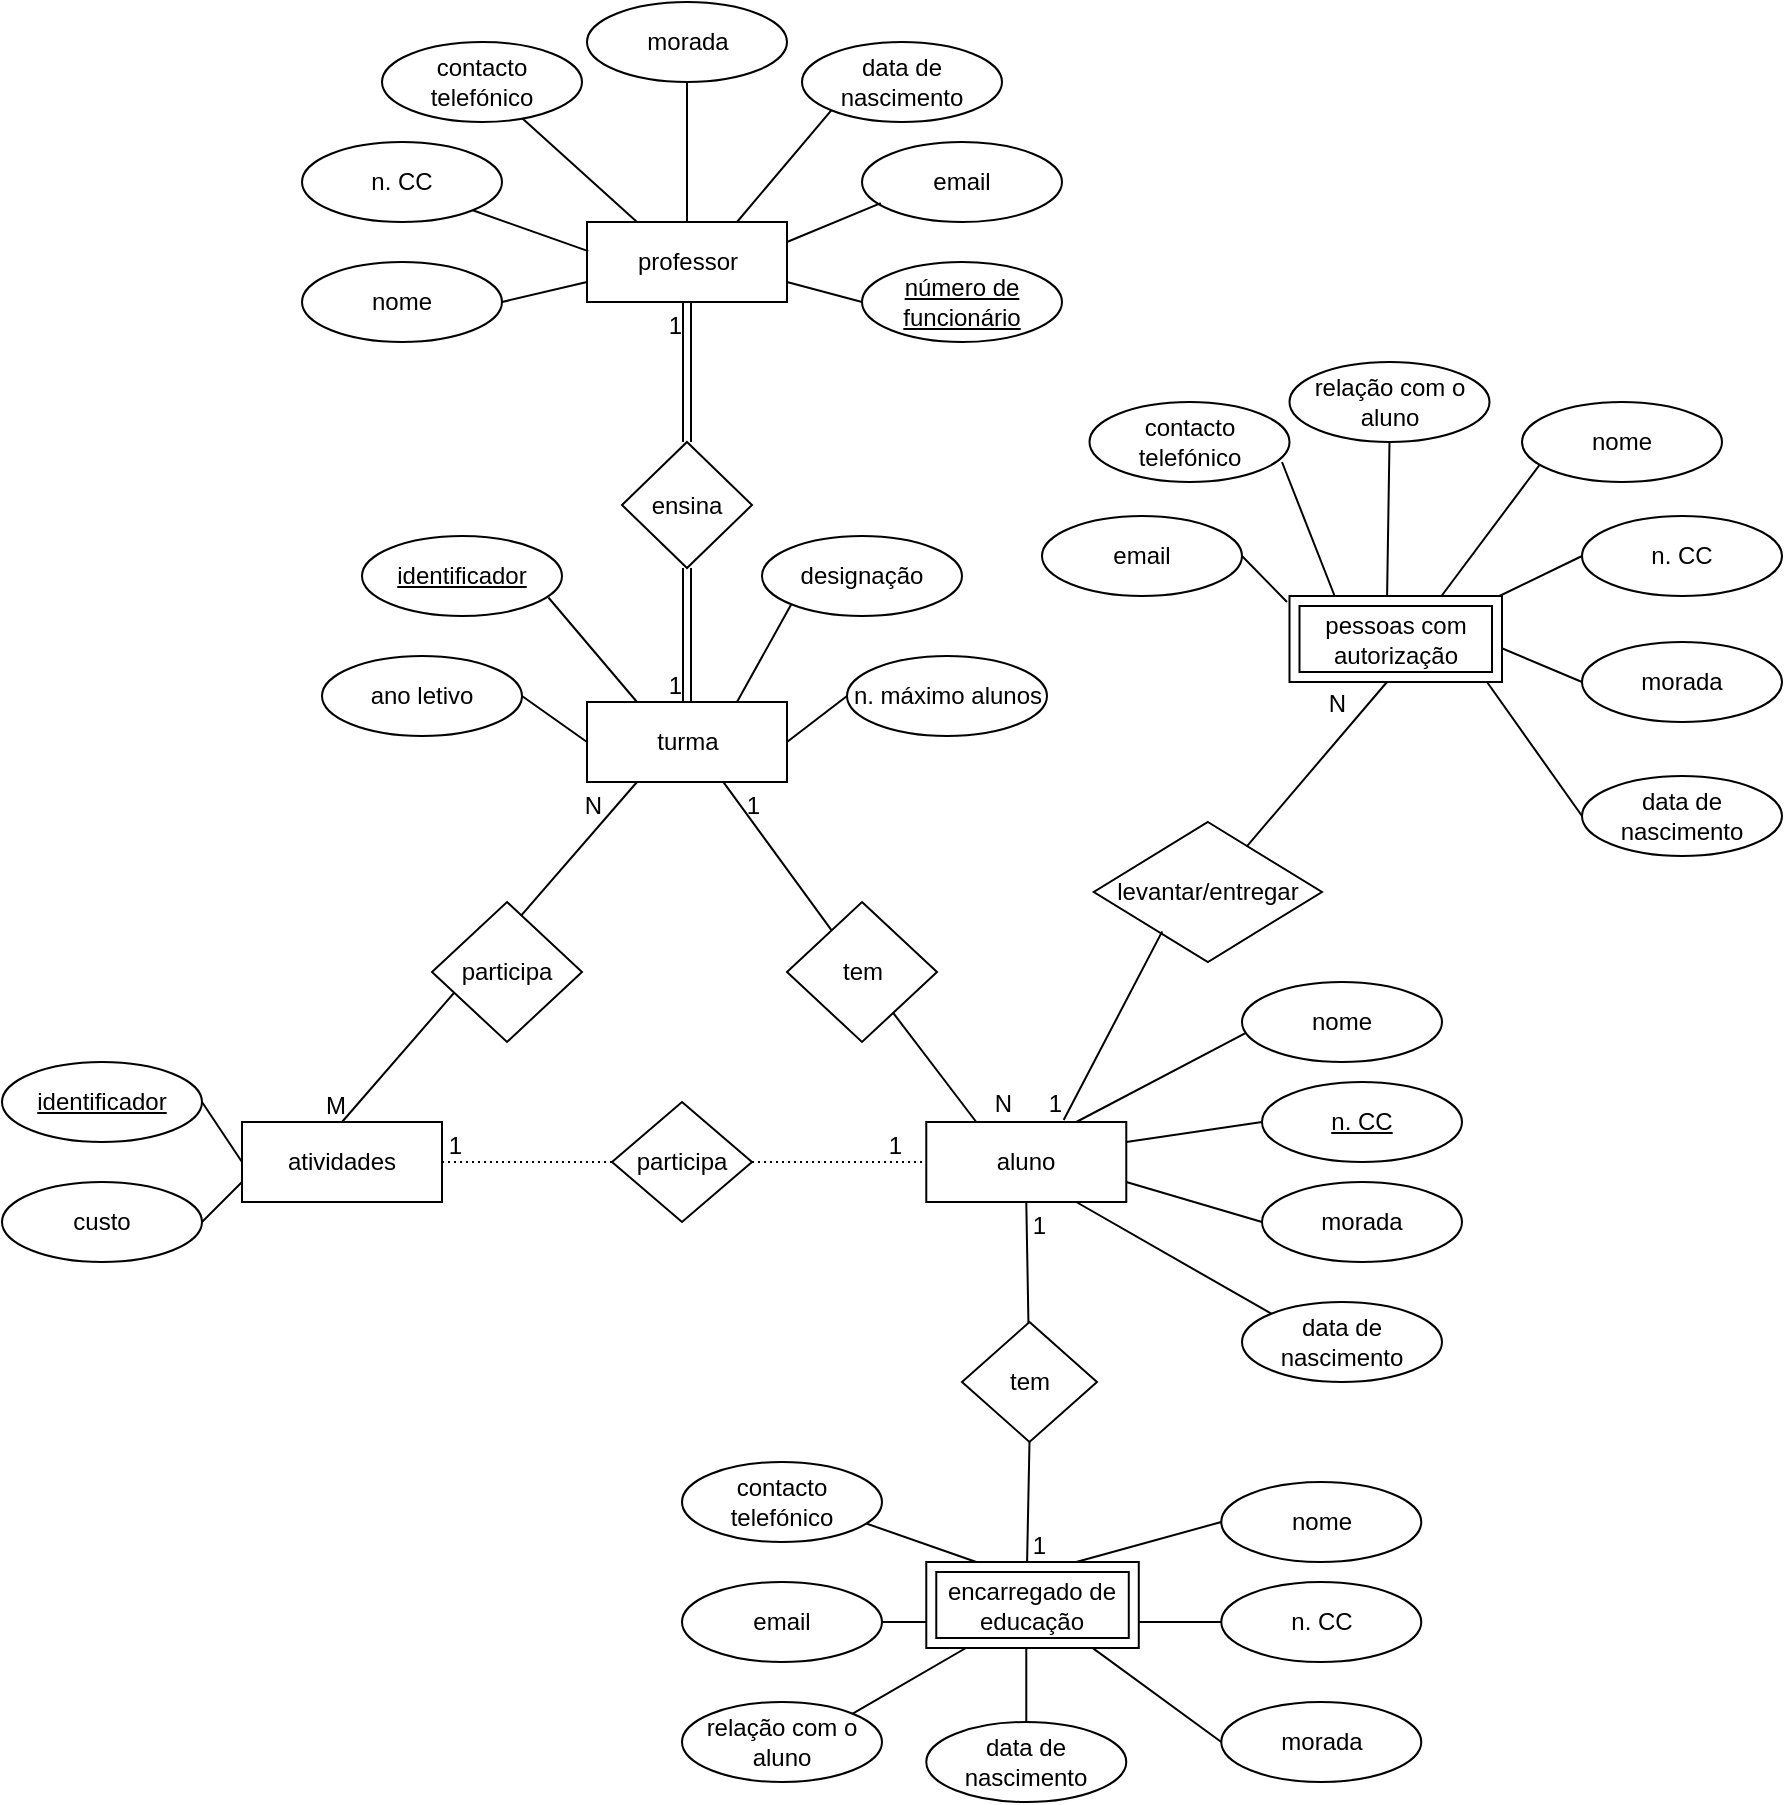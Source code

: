 <mxfile version="20.3.0" type="device"><diagram id="0qxU3n-m_W6CSqhaU0sA" name="Page-1"><mxGraphModel dx="1222" dy="1225" grid="1" gridSize="10" guides="1" tooltips="1" connect="1" arrows="1" fold="1" page="1" pageScale="1" pageWidth="2336" pageHeight="1654" math="0" shadow="0"><root><mxCell id="0"/><mxCell id="1" parent="0"/><mxCell id="j-tjDOw5cH_bUzpQP-ea-5" value="turma" style="whiteSpace=wrap;html=1;align=center;" parent="1" vertex="1"><mxGeometry x="1562.5" y="870" width="100" height="40" as="geometry"/></mxCell><mxCell id="j-tjDOw5cH_bUzpQP-ea-11" value="ano letivo" style="ellipse;whiteSpace=wrap;html=1;align=center;" parent="1" vertex="1"><mxGeometry x="1430" y="847" width="100" height="40" as="geometry"/></mxCell><mxCell id="j-tjDOw5cH_bUzpQP-ea-12" value="designação" style="ellipse;whiteSpace=wrap;html=1;align=center;" parent="1" vertex="1"><mxGeometry x="1650" y="787" width="100" height="40" as="geometry"/></mxCell><mxCell id="j-tjDOw5cH_bUzpQP-ea-14" value="n. máximo alunos" style="ellipse;whiteSpace=wrap;html=1;align=center;" parent="1" vertex="1"><mxGeometry x="1692.5" y="847" width="100" height="40" as="geometry"/></mxCell><mxCell id="j-tjDOw5cH_bUzpQP-ea-15" value="&lt;u&gt;identificador&lt;/u&gt;" style="ellipse;whiteSpace=wrap;html=1;align=center;" parent="1" vertex="1"><mxGeometry x="1450" y="787" width="100" height="40" as="geometry"/></mxCell><mxCell id="j-tjDOw5cH_bUzpQP-ea-18" value="atividades" style="whiteSpace=wrap;html=1;align=center;" parent="1" vertex="1"><mxGeometry x="1390" y="1080" width="100" height="40" as="geometry"/></mxCell><mxCell id="j-tjDOw5cH_bUzpQP-ea-24" value="&lt;u&gt;identificador&lt;/u&gt;" style="ellipse;whiteSpace=wrap;html=1;align=center;" parent="1" vertex="1"><mxGeometry x="1270" y="1050" width="100" height="40" as="geometry"/></mxCell><mxCell id="j-tjDOw5cH_bUzpQP-ea-25" value="custo" style="ellipse;whiteSpace=wrap;html=1;align=center;" parent="1" vertex="1"><mxGeometry x="1270" y="1110" width="100" height="40" as="geometry"/></mxCell><mxCell id="j-tjDOw5cH_bUzpQP-ea-26" value="" style="endArrow=none;html=1;rounded=0;exitX=1;exitY=0.5;exitDx=0;exitDy=0;entryX=0;entryY=0.5;entryDx=0;entryDy=0;" parent="1" source="j-tjDOw5cH_bUzpQP-ea-24" target="j-tjDOw5cH_bUzpQP-ea-18" edge="1"><mxGeometry relative="1" as="geometry"><mxPoint x="1260" y="870" as="sourcePoint"/><mxPoint x="1440" y="960" as="targetPoint"/></mxGeometry></mxCell><mxCell id="j-tjDOw5cH_bUzpQP-ea-27" value="" style="endArrow=none;html=1;rounded=0;exitX=1;exitY=0.5;exitDx=0;exitDy=0;entryX=0;entryY=0.75;entryDx=0;entryDy=0;" parent="1" source="j-tjDOw5cH_bUzpQP-ea-25" target="j-tjDOw5cH_bUzpQP-ea-18" edge="1"><mxGeometry relative="1" as="geometry"><mxPoint x="1450" y="960" as="sourcePoint"/><mxPoint x="1440" y="980" as="targetPoint"/></mxGeometry></mxCell><mxCell id="j-tjDOw5cH_bUzpQP-ea-32" value="aluno&lt;br&gt;" style="whiteSpace=wrap;html=1;align=center;" parent="1" vertex="1"><mxGeometry x="1732.14" y="1080" width="100" height="40" as="geometry"/></mxCell><mxCell id="j-tjDOw5cH_bUzpQP-ea-33" value="tem" style="rhombus;whiteSpace=wrap;html=1;" parent="1" vertex="1"><mxGeometry x="1662.5" y="970" width="75" height="70" as="geometry"/></mxCell><mxCell id="j-tjDOw5cH_bUzpQP-ea-43" value="" style="endArrow=none;html=1;rounded=0;entryX=0.683;entryY=1.004;entryDx=0;entryDy=0;entryPerimeter=0;" parent="1" source="j-tjDOw5cH_bUzpQP-ea-33" target="j-tjDOw5cH_bUzpQP-ea-5" edge="1"><mxGeometry relative="1" as="geometry"><mxPoint x="1762.45" y="875" as="sourcePoint"/><mxPoint x="1669.95" y="800" as="targetPoint"/></mxGeometry></mxCell><mxCell id="j-tjDOw5cH_bUzpQP-ea-44" value="1" style="resizable=0;html=1;align=right;verticalAlign=bottom;" parent="j-tjDOw5cH_bUzpQP-ea-43" connectable="0" vertex="1"><mxGeometry x="1" relative="1" as="geometry"><mxPoint x="19" y="20" as="offset"/></mxGeometry></mxCell><mxCell id="j-tjDOw5cH_bUzpQP-ea-45" value="" style="endArrow=none;html=1;rounded=0;entryX=0.25;entryY=0;entryDx=0;entryDy=0;" parent="1" source="j-tjDOw5cH_bUzpQP-ea-33" target="j-tjDOw5cH_bUzpQP-ea-32" edge="1"><mxGeometry relative="1" as="geometry"><mxPoint x="1775" y="950" as="sourcePoint"/><mxPoint x="1750" y="840" as="targetPoint"/></mxGeometry></mxCell><mxCell id="j-tjDOw5cH_bUzpQP-ea-46" value="N" style="resizable=0;html=1;align=right;verticalAlign=bottom;" parent="j-tjDOw5cH_bUzpQP-ea-45" connectable="0" vertex="1"><mxGeometry x="1" relative="1" as="geometry"><mxPoint x="18" as="offset"/></mxGeometry></mxCell><mxCell id="j-tjDOw5cH_bUzpQP-ea-49" value="" style="endArrow=none;html=1;rounded=0;exitX=0.5;exitY=1;exitDx=0;exitDy=0;startArrow=none;" parent="1" source="j-tjDOw5cH_bUzpQP-ea-48" edge="1"><mxGeometry width="50" height="50" relative="1" as="geometry"><mxPoint x="1719.64" y="1040" as="sourcePoint"/><mxPoint x="1782.542" y="1300" as="targetPoint"/></mxGeometry></mxCell><mxCell id="j-tjDOw5cH_bUzpQP-ea-53" value="data de nascimento" style="ellipse;whiteSpace=wrap;html=1;align=center;" parent="1" vertex="1"><mxGeometry x="1890.0" y="1170" width="100" height="40" as="geometry"/></mxCell><mxCell id="j-tjDOw5cH_bUzpQP-ea-58" value="" style="endArrow=none;html=1;rounded=0;entryX=0.75;entryY=1;entryDx=0;entryDy=0;exitX=0;exitY=0;exitDx=0;exitDy=0;" parent="1" source="j-tjDOw5cH_bUzpQP-ea-53" target="j-tjDOw5cH_bUzpQP-ea-32" edge="1"><mxGeometry width="50" height="50" relative="1" as="geometry"><mxPoint x="1900" y="1170" as="sourcePoint"/><mxPoint x="1849.64" y="1220" as="targetPoint"/></mxGeometry></mxCell><mxCell id="j-tjDOw5cH_bUzpQP-ea-65" value="email" style="ellipse;whiteSpace=wrap;html=1;align=center;" parent="1" vertex="1"><mxGeometry x="1610" y="1310" width="100" height="40" as="geometry"/></mxCell><mxCell id="j-tjDOw5cH_bUzpQP-ea-66" value="n. CC" style="ellipse;whiteSpace=wrap;html=1;align=center;" parent="1" vertex="1"><mxGeometry x="1879.64" y="1310" width="100" height="40" as="geometry"/></mxCell><mxCell id="j-tjDOw5cH_bUzpQP-ea-67" value="morada" style="ellipse;whiteSpace=wrap;html=1;align=center;" parent="1" vertex="1"><mxGeometry x="1879.64" y="1370" width="100" height="40" as="geometry"/></mxCell><mxCell id="j-tjDOw5cH_bUzpQP-ea-68" value="nome" style="ellipse;whiteSpace=wrap;html=1;align=center;" parent="1" vertex="1"><mxGeometry x="1879.64" y="1260" width="100" height="40" as="geometry"/></mxCell><mxCell id="j-tjDOw5cH_bUzpQP-ea-69" value="data de nascimento" style="ellipse;whiteSpace=wrap;html=1;align=center;" parent="1" vertex="1"><mxGeometry x="1732.14" y="1380" width="100" height="40" as="geometry"/></mxCell><mxCell id="j-tjDOw5cH_bUzpQP-ea-71" value="" style="endArrow=none;html=1;rounded=0;exitX=0;exitY=0.5;exitDx=0;exitDy=0;entryX=0.75;entryY=0;entryDx=0;entryDy=0;" parent="1" source="j-tjDOw5cH_bUzpQP-ea-68" edge="1"><mxGeometry width="50" height="50" relative="1" as="geometry"><mxPoint x="1719.64" y="1370" as="sourcePoint"/><mxPoint x="1807.14" y="1300" as="targetPoint"/></mxGeometry></mxCell><mxCell id="j-tjDOw5cH_bUzpQP-ea-72" value="" style="endArrow=none;html=1;rounded=0;exitX=0;exitY=0.5;exitDx=0;exitDy=0;entryX=1;entryY=0.75;entryDx=0;entryDy=0;" parent="1" source="j-tjDOw5cH_bUzpQP-ea-66" edge="1"><mxGeometry width="50" height="50" relative="1" as="geometry"><mxPoint x="1889.64" y="1310" as="sourcePoint"/><mxPoint x="1832.14" y="1330" as="targetPoint"/></mxGeometry></mxCell><mxCell id="j-tjDOw5cH_bUzpQP-ea-73" value="" style="endArrow=none;html=1;rounded=0;entryX=0;entryY=0.5;entryDx=0;entryDy=0;exitX=0.807;exitY=1.03;exitDx=0;exitDy=0;exitPerimeter=0;" parent="1" target="j-tjDOw5cH_bUzpQP-ea-67" edge="1"><mxGeometry width="50" height="50" relative="1" as="geometry"><mxPoint x="1812.84" y="1341.2" as="sourcePoint"/><mxPoint x="1869.64" y="1320" as="targetPoint"/></mxGeometry></mxCell><mxCell id="j-tjDOw5cH_bUzpQP-ea-74" value="" style="endArrow=none;html=1;rounded=0;entryX=0.5;entryY=1;entryDx=0;entryDy=0;" parent="1" source="j-tjDOw5cH_bUzpQP-ea-69" edge="1"><mxGeometry width="50" height="50" relative="1" as="geometry"><mxPoint x="1909.64" y="1330" as="sourcePoint"/><mxPoint x="1782.14" y="1340" as="targetPoint"/></mxGeometry></mxCell><mxCell id="j-tjDOw5cH_bUzpQP-ea-78" value="" style="endArrow=none;html=1;rounded=0;exitX=0.25;exitY=0;exitDx=0;exitDy=0;" parent="1" edge="1"><mxGeometry relative="1" as="geometry"><mxPoint x="1757.14" y="1300" as="sourcePoint"/><mxPoint x="1700" y="1280" as="targetPoint"/></mxGeometry></mxCell><mxCell id="j-tjDOw5cH_bUzpQP-ea-83" value="contacto telefónico" style="ellipse;whiteSpace=wrap;html=1;align=center;" parent="1" vertex="1"><mxGeometry x="1813.75" y="720" width="100" height="40" as="geometry"/></mxCell><mxCell id="j-tjDOw5cH_bUzpQP-ea-84" value="email" style="ellipse;whiteSpace=wrap;html=1;align=center;" parent="1" vertex="1"><mxGeometry x="1790" y="777" width="100" height="40" as="geometry"/></mxCell><mxCell id="j-tjDOw5cH_bUzpQP-ea-85" value="n. CC" style="ellipse;whiteSpace=wrap;html=1;align=center;" parent="1" vertex="1"><mxGeometry x="2060" y="777" width="100" height="40" as="geometry"/></mxCell><mxCell id="j-tjDOw5cH_bUzpQP-ea-86" value="morada" style="ellipse;whiteSpace=wrap;html=1;align=center;" parent="1" vertex="1"><mxGeometry x="2060" y="840" width="100" height="40" as="geometry"/></mxCell><mxCell id="j-tjDOw5cH_bUzpQP-ea-87" value="nome" style="ellipse;whiteSpace=wrap;html=1;align=center;" parent="1" vertex="1"><mxGeometry x="2030" y="720" width="100" height="40" as="geometry"/></mxCell><mxCell id="j-tjDOw5cH_bUzpQP-ea-88" value="data de nascimento" style="ellipse;whiteSpace=wrap;html=1;align=center;" parent="1" vertex="1"><mxGeometry x="2060" y="907" width="100" height="40" as="geometry"/></mxCell><mxCell id="j-tjDOw5cH_bUzpQP-ea-90" value="" style="endArrow=none;html=1;rounded=0;exitX=0.087;exitY=0.788;exitDx=0;exitDy=0;entryX=0.75;entryY=0;entryDx=0;entryDy=0;exitPerimeter=0;" parent="1" source="j-tjDOw5cH_bUzpQP-ea-87" edge="1"><mxGeometry width="50" height="50" relative="1" as="geometry"><mxPoint x="1900" y="890" as="sourcePoint"/><mxPoint x="1987.5" y="820" as="targetPoint"/></mxGeometry></mxCell><mxCell id="j-tjDOw5cH_bUzpQP-ea-91" value="" style="endArrow=none;html=1;rounded=0;exitX=0;exitY=0.5;exitDx=0;exitDy=0;entryX=1;entryY=0;entryDx=0;entryDy=0;" parent="1" source="j-tjDOw5cH_bUzpQP-ea-85" edge="1"><mxGeometry width="50" height="50" relative="1" as="geometry"><mxPoint x="2070" y="830" as="sourcePoint"/><mxPoint x="2012.5" y="820" as="targetPoint"/></mxGeometry></mxCell><mxCell id="j-tjDOw5cH_bUzpQP-ea-92" value="" style="endArrow=none;html=1;rounded=0;entryX=0;entryY=0.5;entryDx=0;entryDy=0;exitX=1;exitY=0.5;exitDx=0;exitDy=0;" parent="1" target="j-tjDOw5cH_bUzpQP-ea-86" edge="1"><mxGeometry width="50" height="50" relative="1" as="geometry"><mxPoint x="2012.5" y="840" as="sourcePoint"/><mxPoint x="2050" y="840" as="targetPoint"/></mxGeometry></mxCell><mxCell id="j-tjDOw5cH_bUzpQP-ea-93" value="" style="endArrow=none;html=1;rounded=0;exitX=0;exitY=0.5;exitDx=0;exitDy=0;entryX=1;entryY=1;entryDx=0;entryDy=0;" parent="1" source="j-tjDOw5cH_bUzpQP-ea-88" edge="1"><mxGeometry width="50" height="50" relative="1" as="geometry"><mxPoint x="2090" y="850" as="sourcePoint"/><mxPoint x="2012.5" y="860" as="targetPoint"/></mxGeometry></mxCell><mxCell id="j-tjDOw5cH_bUzpQP-ea-95" value="" style="endArrow=none;html=1;rounded=0;exitX=0.25;exitY=0;exitDx=0;exitDy=0;" parent="1" edge="1"><mxGeometry relative="1" as="geometry"><mxPoint x="1937.5" y="820" as="sourcePoint"/><mxPoint x="1910" y="750" as="targetPoint"/></mxGeometry></mxCell><mxCell id="j-tjDOw5cH_bUzpQP-ea-96" value="" style="endArrow=none;html=1;rounded=0;exitX=0;exitY=0;exitDx=0;exitDy=0;entryX=1;entryY=0.5;entryDx=0;entryDy=0;" parent="1" target="j-tjDOw5cH_bUzpQP-ea-84" edge="1"><mxGeometry relative="1" as="geometry"><mxPoint x="1912.5" y="820" as="sourcePoint"/><mxPoint x="1870" y="870" as="targetPoint"/></mxGeometry></mxCell><mxCell id="j-tjDOw5cH_bUzpQP-ea-97" value="" style="endArrow=none;html=1;rounded=0;entryX=0.5;entryY=1;entryDx=0;entryDy=0;" parent="1" source="j-tjDOw5cH_bUzpQP-ea-99" edge="1"><mxGeometry relative="1" as="geometry"><mxPoint x="1872.5" y="950" as="sourcePoint"/><mxPoint x="1962.5" y="860" as="targetPoint"/></mxGeometry></mxCell><mxCell id="j-tjDOw5cH_bUzpQP-ea-98" value="N" style="resizable=0;html=1;align=right;verticalAlign=bottom;" parent="j-tjDOw5cH_bUzpQP-ea-97" connectable="0" vertex="1"><mxGeometry x="1" relative="1" as="geometry"><mxPoint x="-20" y="20" as="offset"/></mxGeometry></mxCell><mxCell id="j-tjDOw5cH_bUzpQP-ea-99" value="levantar/entregar" style="rhombus;whiteSpace=wrap;html=1;" parent="1" vertex="1"><mxGeometry x="1815.89" y="930" width="114.11" height="70" as="geometry"/></mxCell><mxCell id="j-tjDOw5cH_bUzpQP-ea-100" value="" style="endArrow=none;html=1;rounded=0;entryX=0.687;entryY=-0.025;entryDx=0;entryDy=0;entryPerimeter=0;exitX=0.3;exitY=0.781;exitDx=0;exitDy=0;exitPerimeter=0;" parent="1" source="j-tjDOw5cH_bUzpQP-ea-99" target="j-tjDOw5cH_bUzpQP-ea-32" edge="1"><mxGeometry relative="1" as="geometry"><mxPoint x="1860" y="990" as="sourcePoint"/><mxPoint x="1880" y="950" as="targetPoint"/></mxGeometry></mxCell><mxCell id="j-tjDOw5cH_bUzpQP-ea-101" value="1" style="resizable=0;html=1;align=right;verticalAlign=bottom;" parent="j-tjDOw5cH_bUzpQP-ea-100" connectable="0" vertex="1"><mxGeometry x="1" relative="1" as="geometry"/></mxCell><mxCell id="j-tjDOw5cH_bUzpQP-ea-102" value="relação com o aluno" style="ellipse;whiteSpace=wrap;html=1;align=center;" parent="1" vertex="1"><mxGeometry x="1610" y="1370" width="100" height="40" as="geometry"/></mxCell><mxCell id="j-tjDOw5cH_bUzpQP-ea-103" value="relação com o aluno" style="ellipse;whiteSpace=wrap;html=1;align=center;" parent="1" vertex="1"><mxGeometry x="1913.75" y="700" width="100" height="40" as="geometry"/></mxCell><mxCell id="j-tjDOw5cH_bUzpQP-ea-104" value="" style="endArrow=none;html=1;rounded=0;entryX=0.5;entryY=1;entryDx=0;entryDy=0;exitX=0.5;exitY=0;exitDx=0;exitDy=0;" parent="1" target="j-tjDOw5cH_bUzpQP-ea-103" edge="1"><mxGeometry relative="1" as="geometry"><mxPoint x="1962.5" y="820" as="sourcePoint"/><mxPoint x="1923.75" y="750" as="targetPoint"/></mxGeometry></mxCell><mxCell id="j-tjDOw5cH_bUzpQP-ea-105" value="" style="endArrow=none;html=1;rounded=0;entryX=1;entryY=0.5;entryDx=0;entryDy=0;exitX=0;exitY=0.75;exitDx=0;exitDy=0;" parent="1" target="j-tjDOw5cH_bUzpQP-ea-65" edge="1"><mxGeometry relative="1" as="geometry"><mxPoint x="1732.14" y="1330" as="sourcePoint"/><mxPoint x="1747.8" y="1351.52" as="targetPoint"/></mxGeometry></mxCell><mxCell id="j-tjDOw5cH_bUzpQP-ea-106" value="participa" style="rhombus;whiteSpace=wrap;html=1;" parent="1" vertex="1"><mxGeometry x="1575" y="1070" width="70" height="60" as="geometry"/></mxCell><mxCell id="j-tjDOw5cH_bUzpQP-ea-107" value="" style="endArrow=none;html=1;rounded=0;dashed=1;dashPattern=1 2;entryX=0;entryY=0.5;entryDx=0;entryDy=0;" parent="1" source="j-tjDOw5cH_bUzpQP-ea-106" target="j-tjDOw5cH_bUzpQP-ea-32" edge="1"><mxGeometry relative="1" as="geometry"><mxPoint x="1720" y="1060" as="sourcePoint"/><mxPoint x="1880" y="950" as="targetPoint"/></mxGeometry></mxCell><mxCell id="j-tjDOw5cH_bUzpQP-ea-108" value="1" style="resizable=0;html=1;align=right;verticalAlign=bottom;" parent="j-tjDOw5cH_bUzpQP-ea-107" connectable="0" vertex="1"><mxGeometry x="1" relative="1" as="geometry"><mxPoint x="-12" as="offset"/></mxGeometry></mxCell><mxCell id="j-tjDOw5cH_bUzpQP-ea-109" value="" style="endArrow=none;html=1;rounded=0;dashed=1;dashPattern=1 2;exitX=0;exitY=0.5;exitDx=0;exitDy=0;entryX=1;entryY=0.5;entryDx=0;entryDy=0;" parent="1" source="j-tjDOw5cH_bUzpQP-ea-106" target="j-tjDOw5cH_bUzpQP-ea-18" edge="1"><mxGeometry relative="1" as="geometry"><mxPoint x="1690" y="910" as="sourcePoint"/><mxPoint x="1850" y="910" as="targetPoint"/></mxGeometry></mxCell><mxCell id="j-tjDOw5cH_bUzpQP-ea-110" value="1" style="resizable=0;html=1;align=right;verticalAlign=bottom;" parent="j-tjDOw5cH_bUzpQP-ea-109" connectable="0" vertex="1"><mxGeometry x="1" relative="1" as="geometry"><mxPoint x="10" as="offset"/></mxGeometry></mxCell><mxCell id="j-tjDOw5cH_bUzpQP-ea-114" value="professor" style="whiteSpace=wrap;html=1;align=center;" parent="1" vertex="1"><mxGeometry x="1562.5" y="630" width="100" height="40" as="geometry"/></mxCell><mxCell id="j-tjDOw5cH_bUzpQP-ea-115" value="contacto telefónico" style="ellipse;whiteSpace=wrap;html=1;align=center;" parent="1" vertex="1"><mxGeometry x="1460" y="540" width="100" height="40" as="geometry"/></mxCell><mxCell id="j-tjDOw5cH_bUzpQP-ea-116" value="email" style="ellipse;whiteSpace=wrap;html=1;align=center;" parent="1" vertex="1"><mxGeometry x="1700" y="590" width="100" height="40" as="geometry"/></mxCell><mxCell id="j-tjDOw5cH_bUzpQP-ea-117" value="n. CC" style="ellipse;whiteSpace=wrap;html=1;align=center;" parent="1" vertex="1"><mxGeometry x="1420" y="590" width="100" height="40" as="geometry"/></mxCell><mxCell id="j-tjDOw5cH_bUzpQP-ea-118" value="morada" style="ellipse;whiteSpace=wrap;html=1;align=center;" parent="1" vertex="1"><mxGeometry x="1562.5" y="520" width="100" height="40" as="geometry"/></mxCell><mxCell id="j-tjDOw5cH_bUzpQP-ea-119" value="nome" style="ellipse;whiteSpace=wrap;html=1;align=center;" parent="1" vertex="1"><mxGeometry x="1420" y="650" width="100" height="40" as="geometry"/></mxCell><mxCell id="j-tjDOw5cH_bUzpQP-ea-120" value="data de nascimento" style="ellipse;whiteSpace=wrap;html=1;align=center;" parent="1" vertex="1"><mxGeometry x="1670" y="540" width="100" height="40" as="geometry"/></mxCell><mxCell id="j-tjDOw5cH_bUzpQP-ea-121" value="" style="endArrow=none;html=1;rounded=0;exitX=1;exitY=0.5;exitDx=0;exitDy=0;entryX=0;entryY=0.75;entryDx=0;entryDy=0;" parent="1" source="j-tjDOw5cH_bUzpQP-ea-119" target="j-tjDOw5cH_bUzpQP-ea-114" edge="1"><mxGeometry width="50" height="50" relative="1" as="geometry"><mxPoint x="1550" y="700" as="sourcePoint"/><mxPoint x="1560" y="650" as="targetPoint"/></mxGeometry></mxCell><mxCell id="j-tjDOw5cH_bUzpQP-ea-122" value="" style="endArrow=none;html=1;rounded=0;exitX=1;exitY=1;exitDx=0;exitDy=0;entryX=0.006;entryY=0.364;entryDx=0;entryDy=0;entryPerimeter=0;" parent="1" source="j-tjDOw5cH_bUzpQP-ea-117" target="j-tjDOw5cH_bUzpQP-ea-114" edge="1"><mxGeometry width="50" height="50" relative="1" as="geometry"><mxPoint x="1720" y="640" as="sourcePoint"/><mxPoint x="1670" y="630" as="targetPoint"/></mxGeometry></mxCell><mxCell id="j-tjDOw5cH_bUzpQP-ea-123" value="" style="endArrow=none;html=1;rounded=0;entryX=0.5;entryY=1;entryDx=0;entryDy=0;exitX=0.5;exitY=0;exitDx=0;exitDy=0;" parent="1" source="j-tjDOw5cH_bUzpQP-ea-114" target="j-tjDOw5cH_bUzpQP-ea-118" edge="1"><mxGeometry width="50" height="50" relative="1" as="geometry"><mxPoint x="1680" y="730" as="sourcePoint"/><mxPoint x="1700" y="650" as="targetPoint"/></mxGeometry></mxCell><mxCell id="j-tjDOw5cH_bUzpQP-ea-124" value="" style="endArrow=none;html=1;rounded=0;exitX=0;exitY=1;exitDx=0;exitDy=0;entryX=0.75;entryY=0;entryDx=0;entryDy=0;" parent="1" source="j-tjDOw5cH_bUzpQP-ea-120" target="j-tjDOw5cH_bUzpQP-ea-114" edge="1"><mxGeometry width="50" height="50" relative="1" as="geometry"><mxPoint x="1740" y="660" as="sourcePoint"/><mxPoint x="1680" y="780" as="targetPoint"/></mxGeometry></mxCell><mxCell id="j-tjDOw5cH_bUzpQP-ea-125" value="" style="endArrow=none;html=1;rounded=0;exitX=0.25;exitY=0;exitDx=0;exitDy=0;" parent="1" source="j-tjDOw5cH_bUzpQP-ea-114" target="j-tjDOw5cH_bUzpQP-ea-115" edge="1"><mxGeometry relative="1" as="geometry"><mxPoint x="1560" y="640" as="sourcePoint"/><mxPoint x="1560" y="560" as="targetPoint"/></mxGeometry></mxCell><mxCell id="j-tjDOw5cH_bUzpQP-ea-126" value="" style="endArrow=none;html=1;rounded=0;entryX=1;entryY=0.25;entryDx=0;entryDy=0;exitX=0.094;exitY=0.764;exitDx=0;exitDy=0;exitPerimeter=0;" parent="1" source="j-tjDOw5cH_bUzpQP-ea-116" target="j-tjDOw5cH_bUzpQP-ea-114" edge="1"><mxGeometry relative="1" as="geometry"><mxPoint x="1800" y="530" as="sourcePoint"/><mxPoint x="1520" y="680" as="targetPoint"/></mxGeometry></mxCell><mxCell id="j-tjDOw5cH_bUzpQP-ea-131" value="&lt;u&gt;número de funcionário&lt;/u&gt;" style="ellipse;whiteSpace=wrap;html=1;align=center;" parent="1" vertex="1"><mxGeometry x="1700" y="650" width="100" height="40" as="geometry"/></mxCell><mxCell id="j-tjDOw5cH_bUzpQP-ea-132" value="" style="endArrow=none;html=1;rounded=0;entryX=1;entryY=0.75;entryDx=0;entryDy=0;" parent="1" target="j-tjDOw5cH_bUzpQP-ea-114" edge="1"><mxGeometry relative="1" as="geometry"><mxPoint x="1700" y="670" as="sourcePoint"/><mxPoint x="1670" y="660" as="targetPoint"/></mxGeometry></mxCell><mxCell id="j-tjDOw5cH_bUzpQP-ea-17" value="ensina" style="rhombus;whiteSpace=wrap;html=1;" parent="1" vertex="1"><mxGeometry x="1580" y="740" width="65" height="63" as="geometry"/></mxCell><mxCell id="j-tjDOw5cH_bUzpQP-ea-140" value="" style="endArrow=none;html=1;rounded=0;exitX=0.25;exitY=1;exitDx=0;exitDy=0;entryX=1;entryY=0;entryDx=0;entryDy=0;" parent="1" target="j-tjDOw5cH_bUzpQP-ea-102" edge="1"><mxGeometry relative="1" as="geometry"><mxPoint x="1757.14" y="1340" as="sourcePoint"/><mxPoint x="1710" y="1290" as="targetPoint"/></mxGeometry></mxCell><mxCell id="j-tjDOw5cH_bUzpQP-ea-64" value="contacto telefónico" style="ellipse;whiteSpace=wrap;html=1;align=center;" parent="1" vertex="1"><mxGeometry x="1610" y="1250" width="100" height="40" as="geometry"/></mxCell><mxCell id="j-tjDOw5cH_bUzpQP-ea-141" value="1" style="resizable=0;html=1;align=right;verticalAlign=bottom;" parent="1" connectable="0" vertex="1"><mxGeometry x="1792.503" y="1300.002" as="geometry"/></mxCell><mxCell id="j-tjDOw5cH_bUzpQP-ea-142" value="1" style="resizable=0;html=1;align=right;verticalAlign=bottom;" parent="1" connectable="0" vertex="1"><mxGeometry x="1792.503" y="1140.002" as="geometry"/></mxCell><mxCell id="j-tjDOw5cH_bUzpQP-ea-48" value="tem" style="rhombus;whiteSpace=wrap;html=1;" parent="1" vertex="1"><mxGeometry x="1750.0" y="1180" width="67.5" height="60" as="geometry"/></mxCell><mxCell id="j-tjDOw5cH_bUzpQP-ea-143" value="" style="endArrow=none;html=1;rounded=0;exitX=0.5;exitY=1;exitDx=0;exitDy=0;" parent="1" source="j-tjDOw5cH_bUzpQP-ea-32" target="j-tjDOw5cH_bUzpQP-ea-48" edge="1"><mxGeometry width="50" height="50" relative="1" as="geometry"><mxPoint x="1782.14" y="1120" as="sourcePoint"/><mxPoint x="1782.14" y="1300" as="targetPoint"/></mxGeometry></mxCell><mxCell id="j-tjDOw5cH_bUzpQP-ea-144" value="" style="endArrow=none;html=1;rounded=0;exitX=0.932;exitY=0.769;exitDx=0;exitDy=0;entryX=0.25;entryY=0;entryDx=0;entryDy=0;exitPerimeter=0;" parent="1" source="j-tjDOw5cH_bUzpQP-ea-15" target="j-tjDOw5cH_bUzpQP-ea-5" edge="1"><mxGeometry width="50" height="50" relative="1" as="geometry"><mxPoint x="1530.0" y="680" as="sourcePoint"/><mxPoint x="1572.5" y="670" as="targetPoint"/></mxGeometry></mxCell><mxCell id="j-tjDOw5cH_bUzpQP-ea-145" value="" style="endArrow=none;html=1;rounded=0;exitX=1;exitY=0.5;exitDx=0;exitDy=0;entryX=0;entryY=0.5;entryDx=0;entryDy=0;" parent="1" source="j-tjDOw5cH_bUzpQP-ea-11" target="j-tjDOw5cH_bUzpQP-ea-5" edge="1"><mxGeometry width="50" height="50" relative="1" as="geometry"><mxPoint x="1540.0" y="690" as="sourcePoint"/><mxPoint x="1582.5" y="680" as="targetPoint"/></mxGeometry></mxCell><mxCell id="j-tjDOw5cH_bUzpQP-ea-146" value="" style="endArrow=none;html=1;rounded=0;exitX=0.75;exitY=0;exitDx=0;exitDy=0;entryX=0;entryY=1;entryDx=0;entryDy=0;" parent="1" source="j-tjDOw5cH_bUzpQP-ea-5" target="j-tjDOw5cH_bUzpQP-ea-12" edge="1"><mxGeometry width="50" height="50" relative="1" as="geometry"><mxPoint x="1550.0" y="700" as="sourcePoint"/><mxPoint x="1592.5" y="690" as="targetPoint"/></mxGeometry></mxCell><mxCell id="j-tjDOw5cH_bUzpQP-ea-147" value="" style="endArrow=none;html=1;rounded=0;exitX=1;exitY=0.5;exitDx=0;exitDy=0;entryX=0;entryY=0.5;entryDx=0;entryDy=0;" parent="1" source="j-tjDOw5cH_bUzpQP-ea-5" target="j-tjDOw5cH_bUzpQP-ea-14" edge="1"><mxGeometry width="50" height="50" relative="1" as="geometry"><mxPoint x="1560.0" y="710" as="sourcePoint"/><mxPoint x="1602.5" y="700" as="targetPoint"/></mxGeometry></mxCell><mxCell id="j-tjDOw5cH_bUzpQP-ea-148" value="" style="endArrow=none;html=1;rounded=0;exitX=0.5;exitY=0;exitDx=0;exitDy=0;entryX=0.25;entryY=1;entryDx=0;entryDy=0;" parent="1" source="j-tjDOw5cH_bUzpQP-ea-18" target="j-tjDOw5cH_bUzpQP-ea-5" edge="1"><mxGeometry relative="1" as="geometry"><mxPoint x="1550" y="1040" as="sourcePoint"/><mxPoint x="1710" y="1040" as="targetPoint"/></mxGeometry></mxCell><mxCell id="j-tjDOw5cH_bUzpQP-ea-149" value="M" style="resizable=0;html=1;align=left;verticalAlign=bottom;" parent="j-tjDOw5cH_bUzpQP-ea-148" connectable="0" vertex="1"><mxGeometry x="-1" relative="1" as="geometry"><mxPoint x="-10" as="offset"/></mxGeometry></mxCell><mxCell id="j-tjDOw5cH_bUzpQP-ea-150" value="N" style="resizable=0;html=1;align=right;verticalAlign=bottom;" parent="j-tjDOw5cH_bUzpQP-ea-148" connectable="0" vertex="1"><mxGeometry x="1" relative="1" as="geometry"><mxPoint x="-17" y="20" as="offset"/></mxGeometry></mxCell><mxCell id="j-tjDOw5cH_bUzpQP-ea-19" value="participa" style="rhombus;whiteSpace=wrap;html=1;" parent="1" vertex="1"><mxGeometry x="1485" y="970" width="75" height="70" as="geometry"/></mxCell><mxCell id="j-tjDOw5cH_bUzpQP-ea-151" value="&lt;u&gt;n. CC&lt;/u&gt;" style="ellipse;whiteSpace=wrap;html=1;align=center;" parent="1" vertex="1"><mxGeometry x="1900.0" y="1060" width="100" height="40" as="geometry"/></mxCell><mxCell id="j-tjDOw5cH_bUzpQP-ea-152" value="morada" style="ellipse;whiteSpace=wrap;html=1;align=center;" parent="1" vertex="1"><mxGeometry x="1900.0" y="1110" width="100" height="40" as="geometry"/></mxCell><mxCell id="j-tjDOw5cH_bUzpQP-ea-153" value="nome" style="ellipse;whiteSpace=wrap;html=1;align=center;" parent="1" vertex="1"><mxGeometry x="1890.0" y="1010" width="100" height="40" as="geometry"/></mxCell><mxCell id="j-tjDOw5cH_bUzpQP-ea-154" value="" style="endArrow=none;html=1;rounded=0;exitX=0.015;exitY=0.642;exitDx=0;exitDy=0;entryX=0.75;entryY=0;entryDx=0;entryDy=0;exitPerimeter=0;" parent="1" source="j-tjDOw5cH_bUzpQP-ea-153" edge="1"><mxGeometry width="50" height="50" relative="1" as="geometry"><mxPoint x="1719.64" y="1150" as="sourcePoint"/><mxPoint x="1807.14" y="1080" as="targetPoint"/></mxGeometry></mxCell><mxCell id="j-tjDOw5cH_bUzpQP-ea-155" value="" style="endArrow=none;html=1;rounded=0;exitX=0;exitY=0.5;exitDx=0;exitDy=0;entryX=1;entryY=0.25;entryDx=0;entryDy=0;" parent="1" source="j-tjDOw5cH_bUzpQP-ea-151" target="j-tjDOw5cH_bUzpQP-ea-32" edge="1"><mxGeometry width="50" height="50" relative="1" as="geometry"><mxPoint x="1889.64" y="1090" as="sourcePoint"/><mxPoint x="1832.14" y="1110" as="targetPoint"/></mxGeometry></mxCell><mxCell id="j-tjDOw5cH_bUzpQP-ea-156" value="" style="endArrow=none;html=1;rounded=0;entryX=0;entryY=0.5;entryDx=0;entryDy=0;exitX=1;exitY=0.75;exitDx=0;exitDy=0;" parent="1" source="j-tjDOw5cH_bUzpQP-ea-32" target="j-tjDOw5cH_bUzpQP-ea-152" edge="1"><mxGeometry width="50" height="50" relative="1" as="geometry"><mxPoint x="1812.84" y="1121.2" as="sourcePoint"/><mxPoint x="1869.64" y="1100" as="targetPoint"/></mxGeometry></mxCell><mxCell id="yLDpzfltS3n3k2TXrgUW-1" value="pessoas com autorização" style="shape=ext;margin=3;double=1;whiteSpace=wrap;html=1;align=center;" parent="1" vertex="1"><mxGeometry x="1913.75" y="817" width="106.25" height="43" as="geometry"/></mxCell><mxCell id="yLDpzfltS3n3k2TXrgUW-2" value="encarregado de educação" style="shape=ext;margin=3;double=1;whiteSpace=wrap;html=1;align=center;" parent="1" vertex="1"><mxGeometry x="1732.14" y="1300" width="106.25" height="43" as="geometry"/></mxCell><mxCell id="yLDpzfltS3n3k2TXrgUW-3" value="" style="shape=link;html=1;rounded=0;exitX=0.5;exitY=1;exitDx=0;exitDy=0;" parent="1" source="j-tjDOw5cH_bUzpQP-ea-17" target="j-tjDOw5cH_bUzpQP-ea-5" edge="1"><mxGeometry relative="1" as="geometry"><mxPoint x="1550" y="970" as="sourcePoint"/><mxPoint x="1710" y="970" as="targetPoint"/></mxGeometry></mxCell><mxCell id="yLDpzfltS3n3k2TXrgUW-4" value="1" style="resizable=0;html=1;align=right;verticalAlign=bottom;" parent="yLDpzfltS3n3k2TXrgUW-3" connectable="0" vertex="1"><mxGeometry x="1" relative="1" as="geometry"><mxPoint x="-2" as="offset"/></mxGeometry></mxCell><mxCell id="yLDpzfltS3n3k2TXrgUW-5" value="" style="shape=link;html=1;rounded=0;exitX=0.5;exitY=1;exitDx=0;exitDy=0;" parent="1" source="j-tjDOw5cH_bUzpQP-ea-114" target="j-tjDOw5cH_bUzpQP-ea-17" edge="1"><mxGeometry relative="1" as="geometry"><mxPoint x="1612.33" y="673" as="sourcePoint"/><mxPoint x="1612.33" y="740" as="targetPoint"/></mxGeometry></mxCell><mxCell id="yLDpzfltS3n3k2TXrgUW-6" value="1" style="resizable=0;html=1;align=right;verticalAlign=bottom;" parent="yLDpzfltS3n3k2TXrgUW-5" connectable="0" vertex="1"><mxGeometry x="1" relative="1" as="geometry"><mxPoint x="-2" y="-50" as="offset"/></mxGeometry></mxCell></root></mxGraphModel></diagram></mxfile>